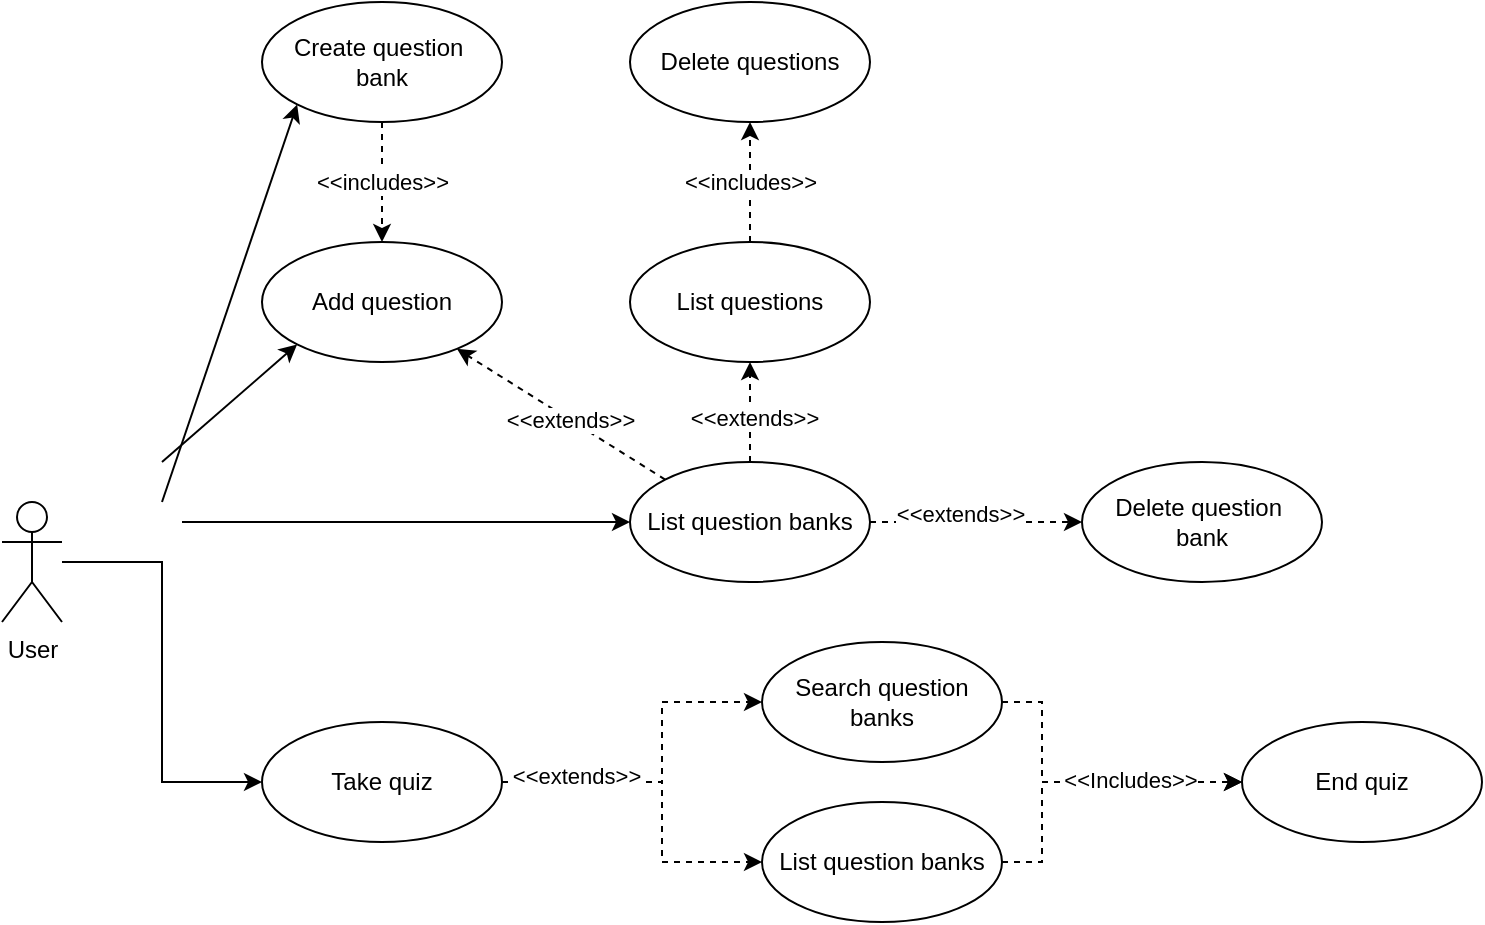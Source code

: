 <mxfile version="24.2.5" type="device">
  <diagram name="Page-1" id="nKC071TRWI5F_xdxqdQz">
    <mxGraphModel dx="782" dy="504" grid="1" gridSize="10" guides="1" tooltips="1" connect="1" arrows="1" fold="1" page="1" pageScale="1" pageWidth="827" pageHeight="1169" math="0" shadow="0">
      <root>
        <mxCell id="0" />
        <mxCell id="1" parent="0" />
        <mxCell id="XV9Z6AwVMP2NDXeYMpku-47" style="rounded=0;orthogonalLoop=1;jettySize=auto;html=1;entryX=0;entryY=1;entryDx=0;entryDy=0;" parent="1" target="XV9Z6AwVMP2NDXeYMpku-5" edge="1">
          <mxGeometry relative="1" as="geometry">
            <mxPoint x="130" y="320" as="sourcePoint" />
          </mxGeometry>
        </mxCell>
        <mxCell id="XV9Z6AwVMP2NDXeYMpku-48" style="edgeStyle=orthogonalEdgeStyle;rounded=0;orthogonalLoop=1;jettySize=auto;html=1;entryX=0;entryY=0.5;entryDx=0;entryDy=0;" parent="1" source="XV9Z6AwVMP2NDXeYMpku-2" target="XV9Z6AwVMP2NDXeYMpku-42" edge="1">
          <mxGeometry relative="1" as="geometry" />
        </mxCell>
        <mxCell id="XV9Z6AwVMP2NDXeYMpku-2" value="User" style="shape=umlActor;verticalLabelPosition=bottom;verticalAlign=top;html=1;outlineConnect=0;" parent="1" vertex="1">
          <mxGeometry x="50" y="340" width="30" height="60" as="geometry" />
        </mxCell>
        <mxCell id="XV9Z6AwVMP2NDXeYMpku-3" value="Create question&amp;nbsp;&lt;div&gt;bank&lt;/div&gt;" style="ellipse;whiteSpace=wrap;html=1;" parent="1" vertex="1">
          <mxGeometry x="180" y="90" width="120" height="60" as="geometry" />
        </mxCell>
        <mxCell id="XV9Z6AwVMP2NDXeYMpku-25" style="rounded=0;orthogonalLoop=1;jettySize=auto;html=1;exitX=1;exitY=0.5;exitDx=0;exitDy=0;entryX=0;entryY=0.5;entryDx=0;entryDy=0;dashed=1;" parent="1" source="XV9Z6AwVMP2NDXeYMpku-4" target="XV9Z6AwVMP2NDXeYMpku-7" edge="1">
          <mxGeometry relative="1" as="geometry" />
        </mxCell>
        <mxCell id="XV9Z6AwVMP2NDXeYMpku-55" value="&amp;lt;&amp;lt;extends&amp;gt;&amp;gt;" style="edgeLabel;html=1;align=center;verticalAlign=middle;resizable=0;points=[];" parent="XV9Z6AwVMP2NDXeYMpku-25" vertex="1" connectable="0">
          <mxGeometry x="-0.151" y="4" relative="1" as="geometry">
            <mxPoint as="offset" />
          </mxGeometry>
        </mxCell>
        <mxCell id="XV9Z6AwVMP2NDXeYMpku-36" value="" style="edgeStyle=orthogonalEdgeStyle;rounded=0;orthogonalLoop=1;jettySize=auto;html=1;dashed=1;entryX=0.5;entryY=1;entryDx=0;entryDy=0;" parent="1" source="XV9Z6AwVMP2NDXeYMpku-4" target="XV9Z6AwVMP2NDXeYMpku-35" edge="1">
          <mxGeometry relative="1" as="geometry">
            <mxPoint x="424" y="290" as="targetPoint" />
          </mxGeometry>
        </mxCell>
        <mxCell id="XV9Z6AwVMP2NDXeYMpku-54" value="&amp;lt;&amp;lt;extends&amp;gt;&amp;gt;" style="edgeLabel;html=1;align=center;verticalAlign=middle;resizable=0;points=[];" parent="XV9Z6AwVMP2NDXeYMpku-36" vertex="1" connectable="0">
          <mxGeometry x="-0.093" y="-2" relative="1" as="geometry">
            <mxPoint as="offset" />
          </mxGeometry>
        </mxCell>
        <mxCell id="XV9Z6AwVMP2NDXeYMpku-4" value="List question banks" style="ellipse;whiteSpace=wrap;html=1;" parent="1" vertex="1">
          <mxGeometry x="364" y="320" width="120" height="60" as="geometry" />
        </mxCell>
        <mxCell id="XV9Z6AwVMP2NDXeYMpku-5" value="Add question" style="ellipse;whiteSpace=wrap;html=1;" parent="1" vertex="1">
          <mxGeometry x="180" y="210" width="120" height="60" as="geometry" />
        </mxCell>
        <mxCell id="XV9Z6AwVMP2NDXeYMpku-6" value="Delete questions" style="ellipse;whiteSpace=wrap;html=1;" parent="1" vertex="1">
          <mxGeometry x="364" y="90" width="120" height="60" as="geometry" />
        </mxCell>
        <mxCell id="XV9Z6AwVMP2NDXeYMpku-7" value="Delete question&amp;nbsp;&lt;div&gt;bank&lt;/div&gt;" style="ellipse;whiteSpace=wrap;html=1;" parent="1" vertex="1">
          <mxGeometry x="590" y="320" width="120" height="60" as="geometry" />
        </mxCell>
        <mxCell id="XV9Z6AwVMP2NDXeYMpku-60" style="edgeStyle=orthogonalEdgeStyle;rounded=0;orthogonalLoop=1;jettySize=auto;html=1;entryX=0;entryY=0.5;entryDx=0;entryDy=0;dashed=1;" parent="1" source="XV9Z6AwVMP2NDXeYMpku-9" target="XV9Z6AwVMP2NDXeYMpku-50" edge="1">
          <mxGeometry relative="1" as="geometry">
            <Array as="points">
              <mxPoint x="570" y="520" />
              <mxPoint x="570" y="480" />
            </Array>
          </mxGeometry>
        </mxCell>
        <mxCell id="XV9Z6AwVMP2NDXeYMpku-9" value="List question banks" style="ellipse;whiteSpace=wrap;html=1;" parent="1" vertex="1">
          <mxGeometry x="430" y="490" width="120" height="60" as="geometry" />
        </mxCell>
        <mxCell id="XV9Z6AwVMP2NDXeYMpku-18" value="" style="endArrow=classic;html=1;rounded=0;entryX=0;entryY=1;entryDx=0;entryDy=0;" parent="1" target="XV9Z6AwVMP2NDXeYMpku-3" edge="1">
          <mxGeometry width="50" height="50" relative="1" as="geometry">
            <mxPoint x="130" y="340" as="sourcePoint" />
            <mxPoint x="130" y="160" as="targetPoint" />
          </mxGeometry>
        </mxCell>
        <mxCell id="XV9Z6AwVMP2NDXeYMpku-20" value="&amp;lt;&amp;lt;includes&amp;gt;&amp;gt;" style="rounded=0;orthogonalLoop=1;jettySize=auto;html=1;exitX=0.5;exitY=1;exitDx=0;exitDy=0;entryX=0.5;entryY=0;entryDx=0;entryDy=0;dashed=1;" parent="1" source="XV9Z6AwVMP2NDXeYMpku-3" target="XV9Z6AwVMP2NDXeYMpku-5" edge="1">
          <mxGeometry relative="1" as="geometry">
            <mxPoint as="offset" />
          </mxGeometry>
        </mxCell>
        <mxCell id="XV9Z6AwVMP2NDXeYMpku-23" style="rounded=0;orthogonalLoop=1;jettySize=auto;html=1;" parent="1" target="XV9Z6AwVMP2NDXeYMpku-4" edge="1">
          <mxGeometry relative="1" as="geometry">
            <mxPoint x="140" y="350" as="sourcePoint" />
          </mxGeometry>
        </mxCell>
        <mxCell id="XV9Z6AwVMP2NDXeYMpku-34" style="rounded=0;orthogonalLoop=1;jettySize=auto;html=1;exitX=0;exitY=0;exitDx=0;exitDy=0;dashed=1;" parent="1" source="XV9Z6AwVMP2NDXeYMpku-4" target="XV9Z6AwVMP2NDXeYMpku-5" edge="1">
          <mxGeometry relative="1" as="geometry">
            <mxPoint x="259.96" y="290" as="targetPoint" />
          </mxGeometry>
        </mxCell>
        <mxCell id="XV9Z6AwVMP2NDXeYMpku-53" value="&amp;lt;&amp;lt;extends&amp;gt;&amp;gt;" style="edgeLabel;html=1;align=center;verticalAlign=middle;resizable=0;points=[];" parent="XV9Z6AwVMP2NDXeYMpku-34" vertex="1" connectable="0">
          <mxGeometry x="-0.089" relative="1" as="geometry">
            <mxPoint as="offset" />
          </mxGeometry>
        </mxCell>
        <mxCell id="XV9Z6AwVMP2NDXeYMpku-37" value="&amp;lt;&amp;lt;includes&amp;gt;&amp;gt;" style="edgeStyle=orthogonalEdgeStyle;rounded=0;orthogonalLoop=1;jettySize=auto;html=1;dashed=1;" parent="1" source="XV9Z6AwVMP2NDXeYMpku-35" target="XV9Z6AwVMP2NDXeYMpku-6" edge="1">
          <mxGeometry relative="1" as="geometry" />
        </mxCell>
        <mxCell id="XV9Z6AwVMP2NDXeYMpku-35" value="List questions" style="ellipse;whiteSpace=wrap;html=1;" parent="1" vertex="1">
          <mxGeometry x="364" y="210" width="120" height="60" as="geometry" />
        </mxCell>
        <mxCell id="XV9Z6AwVMP2NDXeYMpku-57" style="edgeStyle=orthogonalEdgeStyle;rounded=0;orthogonalLoop=1;jettySize=auto;html=1;entryX=0;entryY=0.5;entryDx=0;entryDy=0;exitX=1;exitY=0.5;exitDx=0;exitDy=0;dashed=1;" parent="1" source="XV9Z6AwVMP2NDXeYMpku-42" target="XV9Z6AwVMP2NDXeYMpku-45" edge="1">
          <mxGeometry relative="1" as="geometry">
            <Array as="points">
              <mxPoint x="380" y="480" />
              <mxPoint x="380" y="440" />
            </Array>
          </mxGeometry>
        </mxCell>
        <mxCell id="XV9Z6AwVMP2NDXeYMpku-58" style="edgeStyle=orthogonalEdgeStyle;rounded=0;orthogonalLoop=1;jettySize=auto;html=1;entryX=0;entryY=0.5;entryDx=0;entryDy=0;exitX=1;exitY=0.5;exitDx=0;exitDy=0;dashed=1;" parent="1" source="XV9Z6AwVMP2NDXeYMpku-42" target="XV9Z6AwVMP2NDXeYMpku-9" edge="1">
          <mxGeometry relative="1" as="geometry">
            <Array as="points">
              <mxPoint x="380" y="480" />
              <mxPoint x="380" y="520" />
            </Array>
          </mxGeometry>
        </mxCell>
        <mxCell id="XV9Z6AwVMP2NDXeYMpku-61" value="&amp;lt;&amp;lt;extends&amp;gt;&amp;gt;" style="edgeLabel;html=1;align=center;verticalAlign=middle;resizable=0;points=[];" parent="XV9Z6AwVMP2NDXeYMpku-58" vertex="1" connectable="0">
          <mxGeometry x="-0.818" y="3" relative="1" as="geometry">
            <mxPoint x="21" as="offset" />
          </mxGeometry>
        </mxCell>
        <mxCell id="XV9Z6AwVMP2NDXeYMpku-42" value="Take quiz" style="ellipse;whiteSpace=wrap;html=1;" parent="1" vertex="1">
          <mxGeometry x="180" y="450" width="120" height="60" as="geometry" />
        </mxCell>
        <mxCell id="XV9Z6AwVMP2NDXeYMpku-59" style="edgeStyle=orthogonalEdgeStyle;rounded=0;orthogonalLoop=1;jettySize=auto;html=1;entryX=0;entryY=0.5;entryDx=0;entryDy=0;dashed=1;" parent="1" source="XV9Z6AwVMP2NDXeYMpku-45" target="XV9Z6AwVMP2NDXeYMpku-50" edge="1">
          <mxGeometry relative="1" as="geometry">
            <Array as="points">
              <mxPoint x="570" y="440" />
              <mxPoint x="570" y="480" />
            </Array>
          </mxGeometry>
        </mxCell>
        <mxCell id="XV9Z6AwVMP2NDXeYMpku-63" value="&amp;lt;&amp;lt;Includes&amp;gt;&amp;gt;" style="edgeLabel;html=1;align=center;verticalAlign=middle;resizable=0;points=[];" parent="XV9Z6AwVMP2NDXeYMpku-59" vertex="1" connectable="0">
          <mxGeometry x="0.3" y="1" relative="1" as="geometry">
            <mxPoint as="offset" />
          </mxGeometry>
        </mxCell>
        <mxCell id="XV9Z6AwVMP2NDXeYMpku-45" value="Search question banks" style="ellipse;whiteSpace=wrap;html=1;" parent="1" vertex="1">
          <mxGeometry x="430" y="410" width="120" height="60" as="geometry" />
        </mxCell>
        <mxCell id="XV9Z6AwVMP2NDXeYMpku-50" value="End quiz" style="ellipse;whiteSpace=wrap;html=1;" parent="1" vertex="1">
          <mxGeometry x="670" y="450" width="120" height="60" as="geometry" />
        </mxCell>
      </root>
    </mxGraphModel>
  </diagram>
</mxfile>
